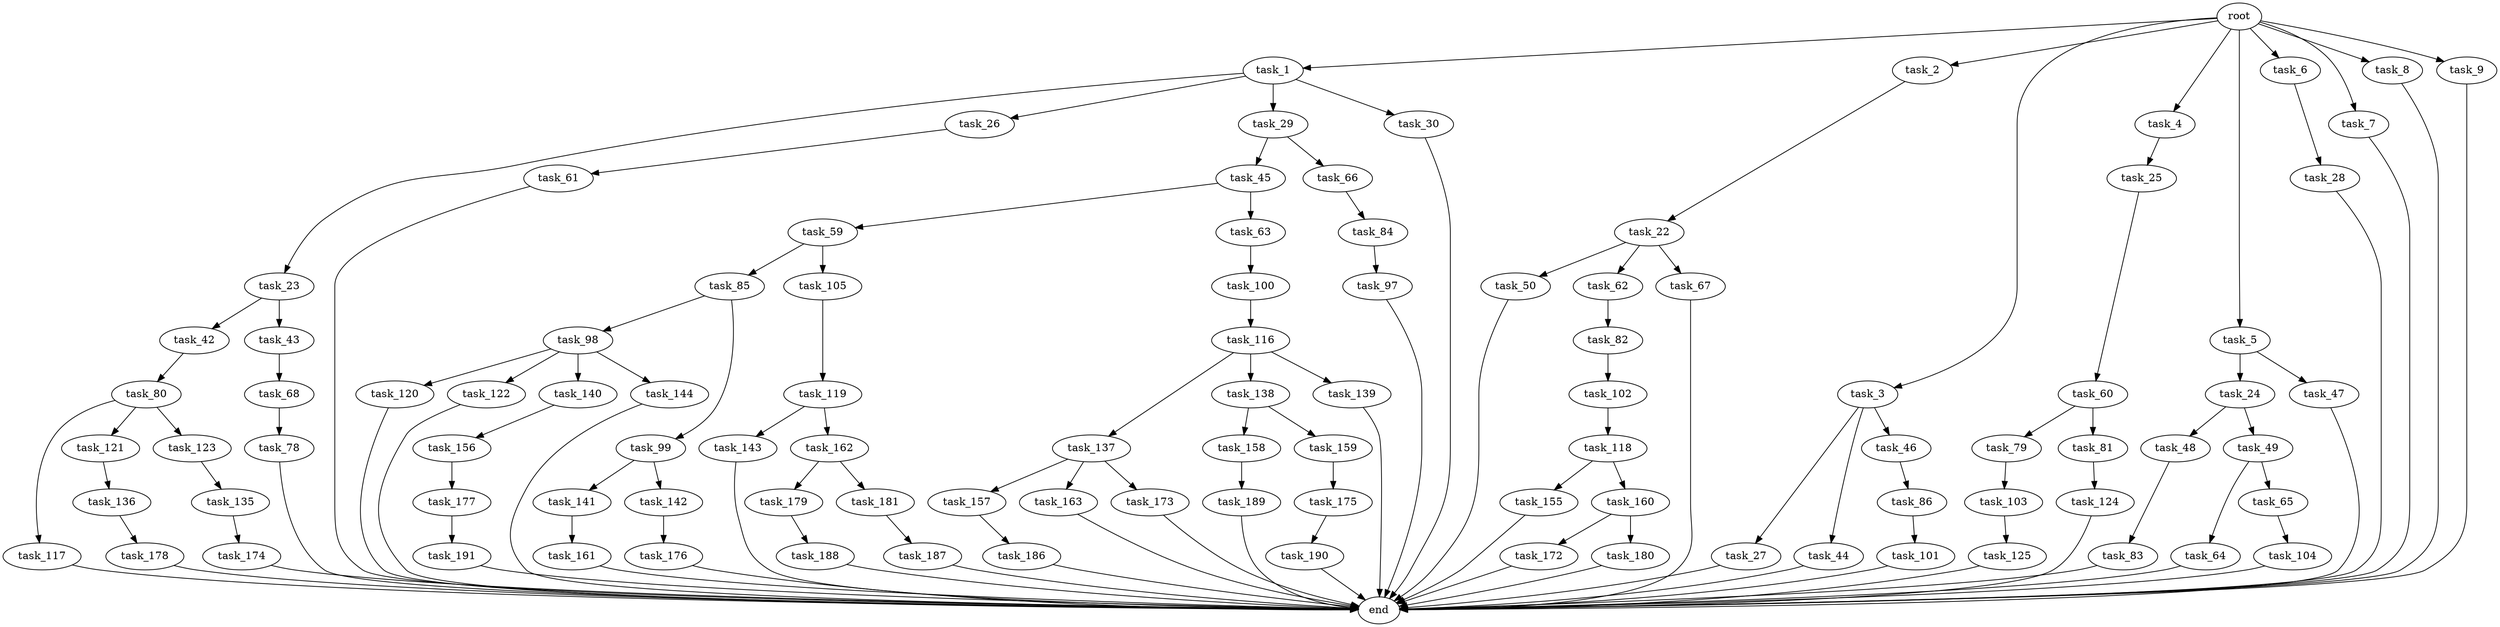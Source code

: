 digraph G {
  root [size="0.000000"];
  task_1 [size="10.240000"];
  task_2 [size="10.240000"];
  task_3 [size="10.240000"];
  task_4 [size="10.240000"];
  task_5 [size="10.240000"];
  task_6 [size="10.240000"];
  task_7 [size="10.240000"];
  task_8 [size="10.240000"];
  task_9 [size="10.240000"];
  task_22 [size="6957847019.520000"];
  task_23 [size="773094113.280000"];
  task_24 [size="3092376453.120000"];
  task_25 [size="1374389534.720000"];
  task_26 [size="773094113.280000"];
  task_27 [size="8589934592.000000"];
  task_28 [size="343597383.680000"];
  task_29 [size="773094113.280000"];
  task_30 [size="773094113.280000"];
  task_42 [size="8589934592.000000"];
  task_43 [size="8589934592.000000"];
  task_44 [size="8589934592.000000"];
  task_45 [size="8589934592.000000"];
  task_46 [size="8589934592.000000"];
  task_47 [size="3092376453.120000"];
  task_48 [size="2147483648.000000"];
  task_49 [size="2147483648.000000"];
  task_50 [size="1374389534.720000"];
  task_59 [size="6957847019.520000"];
  task_60 [size="2147483648.000000"];
  task_61 [size="773094113.280000"];
  task_62 [size="1374389534.720000"];
  task_63 [size="6957847019.520000"];
  task_64 [size="8589934592.000000"];
  task_65 [size="8589934592.000000"];
  task_66 [size="8589934592.000000"];
  task_67 [size="1374389534.720000"];
  task_68 [size="343597383.680000"];
  task_78 [size="6957847019.520000"];
  task_79 [size="1374389534.720000"];
  task_80 [size="5497558138.880000"];
  task_81 [size="1374389534.720000"];
  task_82 [size="3092376453.120000"];
  task_83 [size="343597383.680000"];
  task_84 [size="3092376453.120000"];
  task_85 [size="3092376453.120000"];
  task_86 [size="4209067950.080000"];
  task_97 [size="6957847019.520000"];
  task_98 [size="343597383.680000"];
  task_99 [size="343597383.680000"];
  task_100 [size="4209067950.080000"];
  task_101 [size="2147483648.000000"];
  task_102 [size="4209067950.080000"];
  task_103 [size="343597383.680000"];
  task_104 [size="4209067950.080000"];
  task_105 [size="3092376453.120000"];
  task_116 [size="8589934592.000000"];
  task_117 [size="8589934592.000000"];
  task_118 [size="4209067950.080000"];
  task_119 [size="773094113.280000"];
  task_120 [size="1374389534.720000"];
  task_121 [size="8589934592.000000"];
  task_122 [size="1374389534.720000"];
  task_123 [size="8589934592.000000"];
  task_124 [size="1374389534.720000"];
  task_125 [size="8589934592.000000"];
  task_135 [size="343597383.680000"];
  task_136 [size="5497558138.880000"];
  task_137 [size="3092376453.120000"];
  task_138 [size="3092376453.120000"];
  task_139 [size="3092376453.120000"];
  task_140 [size="1374389534.720000"];
  task_141 [size="8589934592.000000"];
  task_142 [size="8589934592.000000"];
  task_143 [size="1374389534.720000"];
  task_144 [size="1374389534.720000"];
  task_155 [size="773094113.280000"];
  task_156 [size="343597383.680000"];
  task_157 [size="5497558138.880000"];
  task_158 [size="6957847019.520000"];
  task_159 [size="6957847019.520000"];
  task_160 [size="773094113.280000"];
  task_161 [size="3092376453.120000"];
  task_162 [size="1374389534.720000"];
  task_163 [size="5497558138.880000"];
  task_172 [size="343597383.680000"];
  task_173 [size="5497558138.880000"];
  task_174 [size="5497558138.880000"];
  task_175 [size="6957847019.520000"];
  task_176 [size="8589934592.000000"];
  task_177 [size="2147483648.000000"];
  task_178 [size="5497558138.880000"];
  task_179 [size="3092376453.120000"];
  task_180 [size="343597383.680000"];
  task_181 [size="3092376453.120000"];
  task_186 [size="8589934592.000000"];
  task_187 [size="773094113.280000"];
  task_188 [size="8589934592.000000"];
  task_189 [size="1374389534.720000"];
  task_190 [size="343597383.680000"];
  task_191 [size="5497558138.880000"];
  end [size="0.000000"];

  root -> task_1 [size="1.000000"];
  root -> task_2 [size="1.000000"];
  root -> task_3 [size="1.000000"];
  root -> task_4 [size="1.000000"];
  root -> task_5 [size="1.000000"];
  root -> task_6 [size="1.000000"];
  root -> task_7 [size="1.000000"];
  root -> task_8 [size="1.000000"];
  root -> task_9 [size="1.000000"];
  task_1 -> task_23 [size="75497472.000000"];
  task_1 -> task_26 [size="75497472.000000"];
  task_1 -> task_29 [size="75497472.000000"];
  task_1 -> task_30 [size="75497472.000000"];
  task_2 -> task_22 [size="679477248.000000"];
  task_3 -> task_27 [size="838860800.000000"];
  task_3 -> task_44 [size="838860800.000000"];
  task_3 -> task_46 [size="838860800.000000"];
  task_4 -> task_25 [size="134217728.000000"];
  task_5 -> task_24 [size="301989888.000000"];
  task_5 -> task_47 [size="301989888.000000"];
  task_6 -> task_28 [size="33554432.000000"];
  task_7 -> end [size="1.000000"];
  task_8 -> end [size="1.000000"];
  task_9 -> end [size="1.000000"];
  task_22 -> task_50 [size="134217728.000000"];
  task_22 -> task_62 [size="134217728.000000"];
  task_22 -> task_67 [size="134217728.000000"];
  task_23 -> task_42 [size="838860800.000000"];
  task_23 -> task_43 [size="838860800.000000"];
  task_24 -> task_48 [size="209715200.000000"];
  task_24 -> task_49 [size="209715200.000000"];
  task_25 -> task_60 [size="209715200.000000"];
  task_26 -> task_61 [size="75497472.000000"];
  task_27 -> end [size="1.000000"];
  task_28 -> end [size="1.000000"];
  task_29 -> task_45 [size="838860800.000000"];
  task_29 -> task_66 [size="838860800.000000"];
  task_30 -> end [size="1.000000"];
  task_42 -> task_80 [size="536870912.000000"];
  task_43 -> task_68 [size="33554432.000000"];
  task_44 -> end [size="1.000000"];
  task_45 -> task_59 [size="679477248.000000"];
  task_45 -> task_63 [size="679477248.000000"];
  task_46 -> task_86 [size="411041792.000000"];
  task_47 -> end [size="1.000000"];
  task_48 -> task_83 [size="33554432.000000"];
  task_49 -> task_64 [size="838860800.000000"];
  task_49 -> task_65 [size="838860800.000000"];
  task_50 -> end [size="1.000000"];
  task_59 -> task_85 [size="301989888.000000"];
  task_59 -> task_105 [size="301989888.000000"];
  task_60 -> task_79 [size="134217728.000000"];
  task_60 -> task_81 [size="134217728.000000"];
  task_61 -> end [size="1.000000"];
  task_62 -> task_82 [size="301989888.000000"];
  task_63 -> task_100 [size="411041792.000000"];
  task_64 -> end [size="1.000000"];
  task_65 -> task_104 [size="411041792.000000"];
  task_66 -> task_84 [size="301989888.000000"];
  task_67 -> end [size="1.000000"];
  task_68 -> task_78 [size="679477248.000000"];
  task_78 -> end [size="1.000000"];
  task_79 -> task_103 [size="33554432.000000"];
  task_80 -> task_117 [size="838860800.000000"];
  task_80 -> task_121 [size="838860800.000000"];
  task_80 -> task_123 [size="838860800.000000"];
  task_81 -> task_124 [size="134217728.000000"];
  task_82 -> task_102 [size="411041792.000000"];
  task_83 -> end [size="1.000000"];
  task_84 -> task_97 [size="679477248.000000"];
  task_85 -> task_98 [size="33554432.000000"];
  task_85 -> task_99 [size="33554432.000000"];
  task_86 -> task_101 [size="209715200.000000"];
  task_97 -> end [size="1.000000"];
  task_98 -> task_120 [size="134217728.000000"];
  task_98 -> task_122 [size="134217728.000000"];
  task_98 -> task_140 [size="134217728.000000"];
  task_98 -> task_144 [size="134217728.000000"];
  task_99 -> task_141 [size="838860800.000000"];
  task_99 -> task_142 [size="838860800.000000"];
  task_100 -> task_116 [size="838860800.000000"];
  task_101 -> end [size="1.000000"];
  task_102 -> task_118 [size="411041792.000000"];
  task_103 -> task_125 [size="838860800.000000"];
  task_104 -> end [size="1.000000"];
  task_105 -> task_119 [size="75497472.000000"];
  task_116 -> task_137 [size="301989888.000000"];
  task_116 -> task_138 [size="301989888.000000"];
  task_116 -> task_139 [size="301989888.000000"];
  task_117 -> end [size="1.000000"];
  task_118 -> task_155 [size="75497472.000000"];
  task_118 -> task_160 [size="75497472.000000"];
  task_119 -> task_143 [size="134217728.000000"];
  task_119 -> task_162 [size="134217728.000000"];
  task_120 -> end [size="1.000000"];
  task_121 -> task_136 [size="536870912.000000"];
  task_122 -> end [size="1.000000"];
  task_123 -> task_135 [size="33554432.000000"];
  task_124 -> end [size="1.000000"];
  task_125 -> end [size="1.000000"];
  task_135 -> task_174 [size="536870912.000000"];
  task_136 -> task_178 [size="536870912.000000"];
  task_137 -> task_157 [size="536870912.000000"];
  task_137 -> task_163 [size="536870912.000000"];
  task_137 -> task_173 [size="536870912.000000"];
  task_138 -> task_158 [size="679477248.000000"];
  task_138 -> task_159 [size="679477248.000000"];
  task_139 -> end [size="1.000000"];
  task_140 -> task_156 [size="33554432.000000"];
  task_141 -> task_161 [size="301989888.000000"];
  task_142 -> task_176 [size="838860800.000000"];
  task_143 -> end [size="1.000000"];
  task_144 -> end [size="1.000000"];
  task_155 -> end [size="1.000000"];
  task_156 -> task_177 [size="209715200.000000"];
  task_157 -> task_186 [size="838860800.000000"];
  task_158 -> task_189 [size="134217728.000000"];
  task_159 -> task_175 [size="679477248.000000"];
  task_160 -> task_172 [size="33554432.000000"];
  task_160 -> task_180 [size="33554432.000000"];
  task_161 -> end [size="1.000000"];
  task_162 -> task_179 [size="301989888.000000"];
  task_162 -> task_181 [size="301989888.000000"];
  task_163 -> end [size="1.000000"];
  task_172 -> end [size="1.000000"];
  task_173 -> end [size="1.000000"];
  task_174 -> end [size="1.000000"];
  task_175 -> task_190 [size="33554432.000000"];
  task_176 -> end [size="1.000000"];
  task_177 -> task_191 [size="536870912.000000"];
  task_178 -> end [size="1.000000"];
  task_179 -> task_188 [size="838860800.000000"];
  task_180 -> end [size="1.000000"];
  task_181 -> task_187 [size="75497472.000000"];
  task_186 -> end [size="1.000000"];
  task_187 -> end [size="1.000000"];
  task_188 -> end [size="1.000000"];
  task_189 -> end [size="1.000000"];
  task_190 -> end [size="1.000000"];
  task_191 -> end [size="1.000000"];
}
